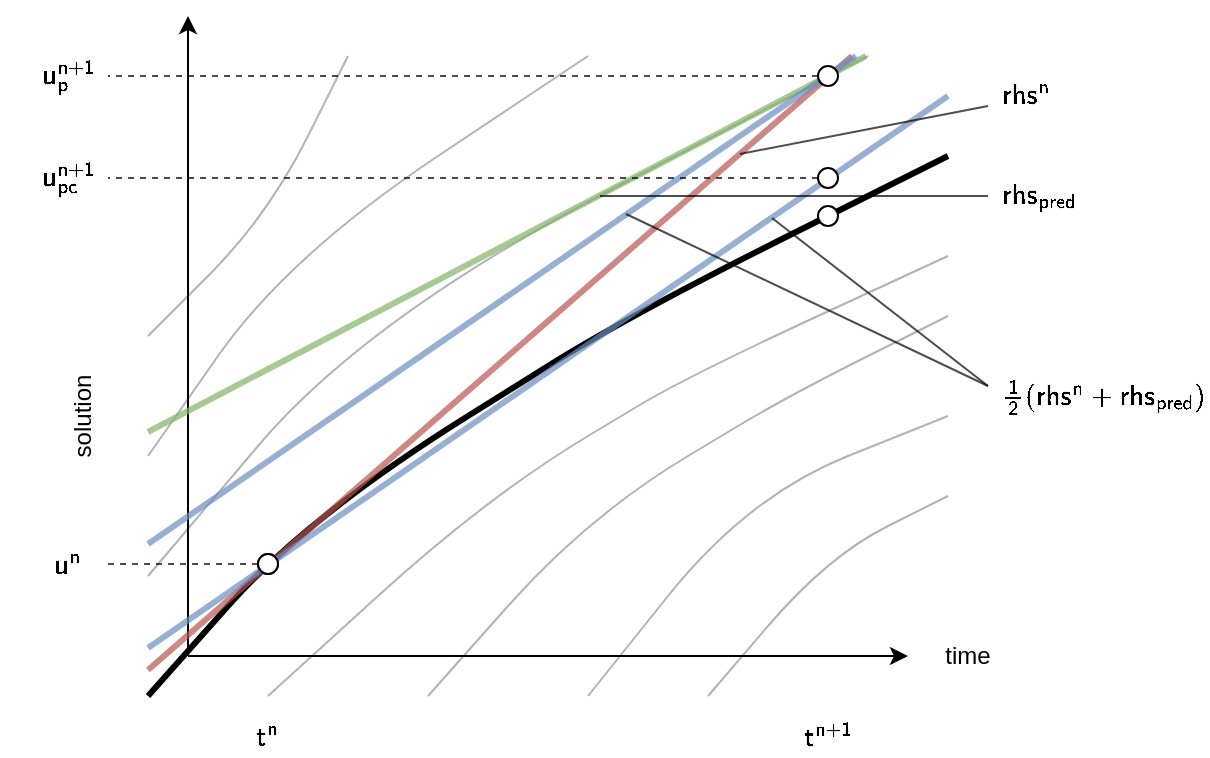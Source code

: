 <mxfile version="14.5.1" type="device"><diagram id="W38UtOVpf6Vm1RwhUcmR" name="Page-1"><mxGraphModel dx="922" dy="717" grid="1" gridSize="10" guides="1" tooltips="1" connect="1" arrows="1" fold="1" page="1" pageScale="1" pageWidth="827" pageHeight="1169" math="1" shadow="0"><root><mxCell id="0"/><mxCell id="1" parent="0"/><mxCell id="s51jKdClhPizwYT3yHVm-1" value="" style="endArrow=classic;html=1;" parent="1" edge="1"><mxGeometry width="50" height="50" relative="1" as="geometry"><mxPoint x="200" y="480" as="sourcePoint"/><mxPoint x="200" y="160" as="targetPoint"/></mxGeometry></mxCell><mxCell id="s51jKdClhPizwYT3yHVm-30" value="solution" style="text;html=1;strokeColor=none;fillColor=none;align=center;verticalAlign=middle;whiteSpace=wrap;rounded=0;rotation=270;" parent="1" vertex="1"><mxGeometry x="120" y="350" width="55" height="20" as="geometry"/></mxCell><mxCell id="s51jKdClhPizwYT3yHVm-2" value="" style="endArrow=classic;html=1;" parent="1" edge="1"><mxGeometry width="50" height="50" relative="1" as="geometry"><mxPoint x="200" y="480" as="sourcePoint"/><mxPoint x="560" y="480" as="targetPoint"/></mxGeometry></mxCell><mxCell id="s51jKdClhPizwYT3yHVm-29" value="time" style="text;html=1;strokeColor=none;fillColor=none;align=center;verticalAlign=middle;whiteSpace=wrap;rounded=0;" parent="1" vertex="1"><mxGeometry x="570" y="470" width="40" height="20" as="geometry"/></mxCell><mxCell id="s51jKdClhPizwYT3yHVm-3" value="" style="endArrow=none;html=1;arcSize=300;strokeWidth=3;" parent="1" edge="1"><mxGeometry width="50" height="50" relative="1" as="geometry"><mxPoint x="180" y="500" as="sourcePoint"/><mxPoint x="580" y="230" as="targetPoint"/><Array as="points"><mxPoint x="260" y="410"/><mxPoint x="420" y="310"/></Array></mxGeometry></mxCell><mxCell id="s51jKdClhPizwYT3yHVm-22" value="" style="ellipse;whiteSpace=wrap;html=1;aspect=fixed;" parent="1" vertex="1"><mxGeometry x="515" y="255" width="10" height="10" as="geometry"/></mxCell><mxCell id="s51jKdClhPizwYT3yHVm-35" value="\(\sf t^{n+1} \)" style="text;html=1;strokeColor=none;fillColor=none;align=center;verticalAlign=bottom;whiteSpace=wrap;rounded=0;" parent="1" vertex="1"><mxGeometry x="500" y="500" width="40" height="30" as="geometry"/></mxCell><mxCell id="s51jKdClhPizwYT3yHVm-34" value="\(\sf t^{n} \)" style="text;html=1;strokeColor=none;fillColor=none;align=center;verticalAlign=bottom;whiteSpace=wrap;rounded=0;" parent="1" vertex="1"><mxGeometry x="220" y="500" width="40" height="30" as="geometry"/></mxCell><mxCell id="s51jKdClhPizwYT3yHVm-19" value="" style="ellipse;whiteSpace=wrap;html=1;aspect=fixed;" parent="1" vertex="1"><mxGeometry x="235" y="429" width="10" height="10" as="geometry"/></mxCell><mxCell id="s51jKdClhPizwYT3yHVm-17" value="trajectories" parent="0"/><mxCell id="s51jKdClhPizwYT3yHVm-4" value="" style="endArrow=none;html=1;arcSize=300;opacity=30;exitX=0.5;exitY=0;exitDx=0;exitDy=0;" parent="s51jKdClhPizwYT3yHVm-17" source="s51jKdClhPizwYT3yHVm-34" edge="1"><mxGeometry width="50" height="50" relative="1" as="geometry"><mxPoint x="300" y="500" as="sourcePoint"/><mxPoint x="580" y="280" as="targetPoint"/><Array as="points"><mxPoint x="350" y="400"/><mxPoint x="450" y="340"/></Array></mxGeometry></mxCell><mxCell id="s51jKdClhPizwYT3yHVm-6" value="" style="endArrow=none;html=1;arcSize=300;opacity=30;" parent="s51jKdClhPizwYT3yHVm-17" edge="1"><mxGeometry width="50" height="50" relative="1" as="geometry"><mxPoint x="180" y="440" as="sourcePoint"/><mxPoint x="540" y="180" as="targetPoint"/><Array as="points"><mxPoint x="290" y="310"/></Array></mxGeometry></mxCell><mxCell id="s51jKdClhPizwYT3yHVm-7" value="" style="endArrow=none;html=1;arcSize=300;opacity=30;" parent="s51jKdClhPizwYT3yHVm-17" edge="1"><mxGeometry width="50" height="50" relative="1" as="geometry"><mxPoint x="180" y="380" as="sourcePoint"/><mxPoint x="400" y="180" as="targetPoint"/><Array as="points"><mxPoint x="250" y="280"/></Array></mxGeometry></mxCell><mxCell id="s51jKdClhPizwYT3yHVm-8" value="" style="endArrow=none;html=1;arcSize=300;opacity=30;" parent="s51jKdClhPizwYT3yHVm-17" edge="1"><mxGeometry width="50" height="50" relative="1" as="geometry"><mxPoint x="320" y="500" as="sourcePoint"/><mxPoint x="580" y="310" as="targetPoint"/><Array as="points"><mxPoint x="400" y="410"/><mxPoint x="500" y="350"/></Array></mxGeometry></mxCell><mxCell id="s51jKdClhPizwYT3yHVm-9" value="" style="endArrow=none;html=1;arcSize=300;opacity=30;" parent="s51jKdClhPizwYT3yHVm-17" edge="1"><mxGeometry width="50" height="50" relative="1" as="geometry"><mxPoint x="400" y="500" as="sourcePoint"/><mxPoint x="580" y="360" as="targetPoint"/><Array as="points"><mxPoint x="480" y="400"/></Array></mxGeometry></mxCell><mxCell id="s51jKdClhPizwYT3yHVm-10" value="" style="endArrow=none;html=1;arcSize=300;opacity=30;" parent="s51jKdClhPizwYT3yHVm-17" edge="1"><mxGeometry width="50" height="50" relative="1" as="geometry"><mxPoint x="460" y="500" as="sourcePoint"/><mxPoint x="580" y="400" as="targetPoint"/><Array as="points"><mxPoint x="520" y="430"/></Array></mxGeometry></mxCell><mxCell id="s51jKdClhPizwYT3yHVm-74" value="" style="endArrow=none;html=1;arcSize=300;opacity=30;" parent="s51jKdClhPizwYT3yHVm-17" edge="1"><mxGeometry width="50" height="50" relative="1" as="geometry"><mxPoint x="180" y="320" as="sourcePoint"/><mxPoint x="280" y="180" as="targetPoint"/><Array as="points"><mxPoint x="240" y="260"/></Array></mxGeometry></mxCell><mxCell id="s51jKdClhPizwYT3yHVm-18" value="initial scheme" parent="0" visible="0"/><mxCell id="s51jKdClhPizwYT3yHVm-24" value="" style="endArrow=none;dashed=1;html=1;strokeWidth=1;opacity=70;entryX=0.5;entryY=1;entryDx=0;entryDy=0;exitX=0.5;exitY=0;exitDx=0;exitDy=0;" parent="s51jKdClhPizwYT3yHVm-18" source="s51jKdClhPizwYT3yHVm-34" target="s51jKdClhPizwYT3yHVm-19" edge="1"><mxGeometry width="50" height="50" relative="1" as="geometry"><mxPoint x="297.76" y="510" as="sourcePoint"/><mxPoint x="298" y="450" as="targetPoint"/></mxGeometry></mxCell><mxCell id="s51jKdClhPizwYT3yHVm-25" value="" style="endArrow=none;dashed=1;html=1;strokeWidth=1;opacity=70;entryX=0;entryY=0.5;entryDx=0;entryDy=0;exitX=1;exitY=0.5;exitDx=0;exitDy=0;" parent="s51jKdClhPizwYT3yHVm-18" source="s51jKdClhPizwYT3yHVm-32" target="s51jKdClhPizwYT3yHVm-22" edge="1"><mxGeometry width="50" height="50" relative="1" as="geometry"><mxPoint x="180" y="260" as="sourcePoint"/><mxPoint x="475.0" y="318" as="targetPoint"/></mxGeometry></mxCell><mxCell id="s51jKdClhPizwYT3yHVm-26" value="" style="endArrow=none;dashed=1;html=1;strokeWidth=1;opacity=70;exitX=0;exitY=0.5;exitDx=0;exitDy=0;" parent="s51jKdClhPizwYT3yHVm-18" source="s51jKdClhPizwYT3yHVm-19" edge="1"><mxGeometry width="50" height="50" relative="1" as="geometry"><mxPoint x="294.76" y="520" as="sourcePoint"/><mxPoint x="160" y="434" as="targetPoint"/></mxGeometry></mxCell><mxCell id="s51jKdClhPizwYT3yHVm-32" value="\(\sf u^{n+1}_{exact} \)" style="text;html=1;strokeColor=none;fillColor=none;align=center;verticalAlign=middle;whiteSpace=wrap;rounded=0;" parent="s51jKdClhPizwYT3yHVm-18" vertex="1"><mxGeometry x="130" y="250" width="40" height="20" as="geometry"/></mxCell><mxCell id="s51jKdClhPizwYT3yHVm-33" value="\(\sf u^{n} \)" style="text;html=1;strokeColor=none;fillColor=none;align=center;verticalAlign=middle;whiteSpace=wrap;rounded=0;" parent="s51jKdClhPizwYT3yHVm-18" vertex="1"><mxGeometry x="120" y="424" width="40" height="20" as="geometry"/></mxCell><mxCell id="s51jKdClhPizwYT3yHVm-36" value="exact solution" style="text;html=1;strokeColor=none;fillColor=none;align=center;verticalAlign=middle;whiteSpace=wrap;rounded=0;" parent="s51jKdClhPizwYT3yHVm-18" vertex="1"><mxGeometry x="590" y="380" width="90" height="20" as="geometry"/></mxCell><mxCell id="s51jKdClhPizwYT3yHVm-37" value="given start point" style="text;html=1;strokeColor=none;fillColor=none;align=center;verticalAlign=middle;whiteSpace=wrap;rounded=0;" parent="s51jKdClhPizwYT3yHVm-18" vertex="1"><mxGeometry x="330" y="500" width="90" height="20" as="geometry"/></mxCell><mxCell id="s51jKdClhPizwYT3yHVm-38" value="" style="endArrow=none;html=1;strokeWidth=1;opacity=70;exitX=0.25;exitY=0;exitDx=0;exitDy=0;entryX=1;entryY=1;entryDx=0;entryDy=0;" parent="s51jKdClhPizwYT3yHVm-18" source="s51jKdClhPizwYT3yHVm-37" target="s51jKdClhPizwYT3yHVm-19" edge="1"><mxGeometry width="50" height="50" relative="1" as="geometry"><mxPoint x="340" y="460" as="sourcePoint"/><mxPoint x="280" y="450" as="targetPoint"/></mxGeometry></mxCell><mxCell id="s51jKdClhPizwYT3yHVm-39" value="" style="endArrow=none;html=1;strokeWidth=1;opacity=70;exitX=1;exitY=1;exitDx=0;exitDy=0;entryX=0.25;entryY=0;entryDx=0;entryDy=0;" parent="s51jKdClhPizwYT3yHVm-18" source="s51jKdClhPizwYT3yHVm-22" target="s51jKdClhPizwYT3yHVm-36" edge="1"><mxGeometry width="50" height="50" relative="1" as="geometry"><mxPoint x="637.46" y="401.46" as="sourcePoint"/><mxPoint x="579.996" y="319.996" as="targetPoint"/></mxGeometry></mxCell><mxCell id="s51jKdClhPizwYT3yHVm-57" value="" style="endArrow=none;dashed=1;html=1;strokeWidth=1;opacity=70;entryX=0.5;entryY=1;entryDx=0;entryDy=0;exitX=0.5;exitY=0;exitDx=0;exitDy=0;" parent="s51jKdClhPizwYT3yHVm-18" source="s51jKdClhPizwYT3yHVm-35" target="s51jKdClhPizwYT3yHVm-22" edge="1"><mxGeometry width="50" height="50" relative="1" as="geometry"><mxPoint x="455" y="510" as="sourcePoint"/><mxPoint x="308" y="445" as="targetPoint"/></mxGeometry></mxCell><mxCell id="s51jKdClhPizwYT3yHVm-54" value="explicit" parent="0" visible="0"/><mxCell id="s51jKdClhPizwYT3yHVm-23" value="" style="endArrow=none;dashed=1;html=1;strokeWidth=1;opacity=70;entryX=0.5;entryY=1;entryDx=0;entryDy=0;exitX=0.5;exitY=0;exitDx=0;exitDy=0;" parent="s51jKdClhPizwYT3yHVm-54" source="s51jKdClhPizwYT3yHVm-35" target="s51jKdClhPizwYT3yHVm-84" edge="1"><mxGeometry width="50" height="50" relative="1" as="geometry"><mxPoint x="455" y="510" as="sourcePoint"/><mxPoint x="455" y="240" as="targetPoint"/></mxGeometry></mxCell><mxCell id="s51jKdClhPizwYT3yHVm-47" value="" style="endArrow=none;dashed=1;html=1;strokeWidth=1;opacity=70;entryX=0;entryY=0.5;entryDx=0;entryDy=0;" parent="s51jKdClhPizwYT3yHVm-54" target="s51jKdClhPizwYT3yHVm-84" edge="1"><mxGeometry width="50" height="50" relative="1" as="geometry"><mxPoint x="170" y="190" as="sourcePoint"/><mxPoint x="450" y="235" as="targetPoint"/></mxGeometry></mxCell><mxCell id="s51jKdClhPizwYT3yHVm-51" value="" style="endArrow=none;html=1;strokeWidth=1;opacity=70;entryX=0;entryY=0.75;entryDx=0;entryDy=0;" parent="s51jKdClhPizwYT3yHVm-54" target="s51jKdClhPizwYT3yHVm-50" edge="1"><mxGeometry width="50" height="50" relative="1" as="geometry"><mxPoint x="476" y="229" as="sourcePoint"/><mxPoint x="622.5" y="390" as="targetPoint"/></mxGeometry></mxCell><mxCell id="s51jKdClhPizwYT3yHVm-50" value="\(\sf rhs^{n}\)" style="text;html=1;strokeColor=none;fillColor=none;align=left;verticalAlign=middle;whiteSpace=wrap;rounded=0;spacingLeft=5;" parent="s51jKdClhPizwYT3yHVm-54" vertex="1"><mxGeometry x="600" y="190" width="40" height="20" as="geometry"/></mxCell><mxCell id="s51jKdClhPizwYT3yHVm-48" value="\(\sf u^{n+1}_{explicit} \)" style="text;html=1;strokeColor=none;fillColor=none;align=center;verticalAlign=middle;whiteSpace=wrap;rounded=0;" parent="s51jKdClhPizwYT3yHVm-54" vertex="1"><mxGeometry x="130" y="180" width="40" height="20" as="geometry"/></mxCell><mxCell id="s51jKdClhPizwYT3yHVm-65" value="" style="endArrow=none;dashed=1;html=1;strokeWidth=1;opacity=70;exitX=0.5;exitY=0;exitDx=0;exitDy=0;" parent="s51jKdClhPizwYT3yHVm-54" source="s51jKdClhPizwYT3yHVm-34" edge="1"><mxGeometry width="50" height="50" relative="1" as="geometry"><mxPoint x="390" y="520" as="sourcePoint"/><mxPoint x="240" y="440" as="targetPoint"/></mxGeometry></mxCell><mxCell id="s51jKdClhPizwYT3yHVm-83" value="" style="endArrow=none;html=1;strokeWidth=3;opacity=70;fillColor=#f8cecc;strokeColor=#b85450;" parent="s51jKdClhPizwYT3yHVm-54" edge="1"><mxGeometry width="50" height="50" relative="1" as="geometry"><mxPoint x="180" y="487" as="sourcePoint"/><mxPoint x="532" y="180" as="targetPoint"/></mxGeometry></mxCell><mxCell id="s51jKdClhPizwYT3yHVm-84" value="" style="ellipse;whiteSpace=wrap;html=1;aspect=fixed;" parent="s51jKdClhPizwYT3yHVm-54" vertex="1"><mxGeometry x="515" y="185" width="10" height="10" as="geometry"/></mxCell><mxCell id="s51jKdClhPizwYT3yHVm-86" value="" style="endArrow=none;dashed=1;html=1;strokeWidth=1;opacity=70;exitX=0;exitY=0.5;exitDx=0;exitDy=0;" parent="s51jKdClhPizwYT3yHVm-54" edge="1"><mxGeometry width="50" height="50" relative="1" as="geometry"><mxPoint x="235" y="434" as="sourcePoint"/><mxPoint x="160" y="434" as="targetPoint"/></mxGeometry></mxCell><mxCell id="s51jKdClhPizwYT3yHVm-87" value="\(\sf u^{n} \)" style="text;html=1;strokeColor=none;fillColor=none;align=center;verticalAlign=middle;whiteSpace=wrap;rounded=0;" parent="s51jKdClhPizwYT3yHVm-54" vertex="1"><mxGeometry x="120" y="424" width="40" height="20" as="geometry"/></mxCell><mxCell id="s51jKdClhPizwYT3yHVm-56" value="implicit" parent="0" visible="0"/><mxCell id="s51jKdClhPizwYT3yHVm-44" value="" style="endArrow=none;html=1;strokeWidth=3;opacity=70;fillColor=#d5e8d4;strokeColor=#82b366;" parent="s51jKdClhPizwYT3yHVm-56" edge="1"><mxGeometry width="50" height="50" relative="1" as="geometry"><mxPoint x="180" y="462" as="sourcePoint"/><mxPoint x="580" y="280" as="targetPoint"/></mxGeometry></mxCell><mxCell id="s51jKdClhPizwYT3yHVm-55" value="" style="endArrow=none;dashed=1;html=1;strokeWidth=1;opacity=70;entryX=0.5;entryY=1;entryDx=0;entryDy=0;exitX=0.5;exitY=0;exitDx=0;exitDy=0;" parent="s51jKdClhPizwYT3yHVm-56" source="s51jKdClhPizwYT3yHVm-35" target="s51jKdClhPizwYT3yHVm-45" edge="1"><mxGeometry width="50" height="50" relative="1" as="geometry"><mxPoint x="455" y="510" as="sourcePoint"/><mxPoint x="450.24" y="370" as="targetPoint"/></mxGeometry></mxCell><mxCell id="s51jKdClhPizwYT3yHVm-53" value="" style="endArrow=none;html=1;strokeWidth=1;opacity=70;entryX=0;entryY=0.25;entryDx=0;entryDy=0;" parent="s51jKdClhPizwYT3yHVm-56" target="s51jKdClhPizwYT3yHVm-52" edge="1"><mxGeometry width="50" height="50" relative="1" as="geometry"><mxPoint x="560" y="290" as="sourcePoint"/><mxPoint x="626.5" y="282" as="targetPoint"/></mxGeometry></mxCell><mxCell id="s51jKdClhPizwYT3yHVm-52" value="\(\sf rhs^{n+1}\)" style="text;html=1;strokeColor=none;fillColor=none;align=left;verticalAlign=middle;whiteSpace=wrap;rounded=0;spacingLeft=5;" parent="s51jKdClhPizwYT3yHVm-56" vertex="1"><mxGeometry x="600" y="303" width="50" height="20" as="geometry"/></mxCell><mxCell id="s51jKdClhPizwYT3yHVm-46" value="" style="endArrow=none;dashed=1;html=1;strokeWidth=1;opacity=70;entryX=0;entryY=0.5;entryDx=0;entryDy=0;" parent="s51jKdClhPizwYT3yHVm-56" target="s51jKdClhPizwYT3yHVm-45" edge="1"><mxGeometry width="50" height="50" relative="1" as="geometry"><mxPoint x="170" y="310" as="sourcePoint"/><mxPoint x="450.0" y="339.76" as="targetPoint"/></mxGeometry></mxCell><mxCell id="s51jKdClhPizwYT3yHVm-49" value="\(\sf u^{n+1}_{implicit} \)" style="text;html=1;strokeColor=none;fillColor=none;align=center;verticalAlign=middle;whiteSpace=wrap;rounded=0;" parent="s51jKdClhPizwYT3yHVm-56" vertex="1"><mxGeometry x="130" y="302" width="40" height="20" as="geometry"/></mxCell><mxCell id="s51jKdClhPizwYT3yHVm-45" value="" style="ellipse;whiteSpace=wrap;html=1;aspect=fixed;" parent="s51jKdClhPizwYT3yHVm-56" vertex="1"><mxGeometry x="515" y="302" width="10" height="10" as="geometry"/></mxCell><mxCell id="s51jKdClhPizwYT3yHVm-89" value="" style="endArrow=none;dashed=1;html=1;strokeWidth=1;opacity=70;entryX=0.487;entryY=1;entryDx=0;entryDy=0;exitX=0.5;exitY=0;exitDx=0;exitDy=0;entryPerimeter=0;" parent="s51jKdClhPizwYT3yHVm-56" source="s51jKdClhPizwYT3yHVm-34" target="s51jKdClhPizwYT3yHVm-19" edge="1"><mxGeometry width="50" height="50" relative="1" as="geometry"><mxPoint x="330" y="618" as="sourcePoint"/><mxPoint x="330" y="430.0" as="targetPoint"/></mxGeometry></mxCell><mxCell id="s51jKdClhPizwYT3yHVm-59" value="two step" parent="0" visible="0"/><mxCell id="s51jKdClhPizwYT3yHVm-72" value="" style="endArrow=none;dashed=1;html=1;strokeWidth=1;opacity=70;entryX=0.5;entryY=1;entryDx=0;entryDy=0;" parent="s51jKdClhPizwYT3yHVm-59" target="s51jKdClhPizwYT3yHVm-22" edge="1"><mxGeometry width="50" height="50" relative="1" as="geometry"><mxPoint x="519.76" y="500" as="sourcePoint"/><mxPoint x="520" y="270" as="targetPoint"/></mxGeometry></mxCell><mxCell id="s51jKdClhPizwYT3yHVm-58" value="" style="endArrow=none;html=1;strokeWidth=3;opacity=70;fillColor=#f8cecc;strokeColor=#b85450;" parent="s51jKdClhPizwYT3yHVm-59" edge="1"><mxGeometry width="50" height="50" relative="1" as="geometry"><mxPoint x="180" y="489" as="sourcePoint"/><mxPoint x="520" y="180" as="targetPoint"/></mxGeometry></mxCell><mxCell id="s51jKdClhPizwYT3yHVm-61" value="" style="endArrow=none;dashed=1;html=1;strokeWidth=1;opacity=70;entryX=0.5;entryY=1;entryDx=0;entryDy=0;" parent="s51jKdClhPizwYT3yHVm-59" target="s51jKdClhPizwYT3yHVm-62" edge="1"><mxGeometry width="50" height="50" relative="1" as="geometry"><mxPoint x="380" y="500" as="sourcePoint"/><mxPoint x="380" y="330" as="targetPoint"/></mxGeometry></mxCell><mxCell id="s51jKdClhPizwYT3yHVm-60" value="\(\sf t^{n+\frac{1}{2}} \)" style="text;html=1;strokeColor=none;fillColor=none;align=center;verticalAlign=bottom;whiteSpace=wrap;rounded=0;" parent="s51jKdClhPizwYT3yHVm-59" vertex="1"><mxGeometry x="360" y="500" width="40" height="30" as="geometry"/></mxCell><mxCell id="s51jKdClhPizwYT3yHVm-66" value="" style="endArrow=none;dashed=1;html=1;strokeWidth=1;opacity=70;entryX=0.5;entryY=1;entryDx=0;entryDy=0;" parent="s51jKdClhPizwYT3yHVm-59" target="s51jKdClhPizwYT3yHVm-19" edge="1"><mxGeometry width="50" height="50" relative="1" as="geometry"><mxPoint x="240" y="500" as="sourcePoint"/><mxPoint x="270" y="350" as="targetPoint"/></mxGeometry></mxCell><mxCell id="s51jKdClhPizwYT3yHVm-69" value="" style="endArrow=none;html=1;strokeWidth=3;opacity=70;fillColor=#d5e8d4;strokeColor=#82b366;" parent="s51jKdClhPizwYT3yHVm-59" edge="1"><mxGeometry width="50" height="50" relative="1" as="geometry"><mxPoint x="190" y="436" as="sourcePoint"/><mxPoint x="570" y="180" as="targetPoint"/></mxGeometry></mxCell><mxCell id="s51jKdClhPizwYT3yHVm-71" value="" style="ellipse;whiteSpace=wrap;html=1;aspect=fixed;" parent="s51jKdClhPizwYT3yHVm-59" vertex="1"><mxGeometry x="515" y="209" width="10" height="10" as="geometry"/></mxCell><mxCell id="s51jKdClhPizwYT3yHVm-90" value="" style="endArrow=none;dashed=1;html=1;strokeWidth=1;opacity=70;exitX=0;exitY=0.5;exitDx=0;exitDy=0;" parent="s51jKdClhPizwYT3yHVm-59" edge="1"><mxGeometry width="50" height="50" relative="1" as="geometry"><mxPoint x="235" y="434" as="sourcePoint"/><mxPoint x="160" y="434" as="targetPoint"/></mxGeometry></mxCell><mxCell id="s51jKdClhPizwYT3yHVm-91" value="\(\sf u^{n} \)" style="text;html=1;strokeColor=none;fillColor=none;align=center;verticalAlign=middle;whiteSpace=wrap;rounded=0;" parent="s51jKdClhPizwYT3yHVm-59" vertex="1"><mxGeometry x="120" y="424" width="40" height="20" as="geometry"/></mxCell><mxCell id="s51jKdClhPizwYT3yHVm-117" value="\(\sf rhs^{n}\)" style="text;html=1;strokeColor=none;fillColor=none;align=left;verticalAlign=middle;whiteSpace=wrap;rounded=0;spacingLeft=5;" parent="s51jKdClhPizwYT3yHVm-59" vertex="1"><mxGeometry x="620" y="312" width="40" height="20" as="geometry"/></mxCell><mxCell id="s51jKdClhPizwYT3yHVm-118" value="" style="endArrow=none;dashed=1;html=1;strokeWidth=1;opacity=70;exitX=0;exitY=0.5;exitDx=0;exitDy=0;entryX=1;entryY=0.5;entryDx=0;entryDy=0;" parent="s51jKdClhPizwYT3yHVm-59" source="s51jKdClhPizwYT3yHVm-62" target="s51jKdClhPizwYT3yHVm-119" edge="1"><mxGeometry width="50" height="50" relative="1" as="geometry"><mxPoint x="535" y="261" as="sourcePoint"/><mxPoint x="180" y="280" as="targetPoint"/></mxGeometry></mxCell><mxCell id="s51jKdClhPizwYT3yHVm-119" value="\(\sf u^{n+\frac{1}{2}} \)" style="text;html=1;strokeColor=none;fillColor=none;align=center;verticalAlign=middle;whiteSpace=wrap;rounded=0;" parent="s51jKdClhPizwYT3yHVm-59" vertex="1"><mxGeometry x="120" y="297" width="40" height="20" as="geometry"/></mxCell><mxCell id="s51jKdClhPizwYT3yHVm-120" value="\(\sf rhs^{n+\frac{1}{2}}\)" style="text;html=1;strokeColor=none;fillColor=none;align=left;verticalAlign=middle;whiteSpace=wrap;rounded=0;spacingLeft=5;" parent="s51jKdClhPizwYT3yHVm-59" vertex="1"><mxGeometry x="620" y="260" width="70" height="20" as="geometry"/></mxCell><mxCell id="s51jKdClhPizwYT3yHVm-62" value="" style="ellipse;whiteSpace=wrap;html=1;aspect=fixed;" parent="s51jKdClhPizwYT3yHVm-59" vertex="1"><mxGeometry x="375" y="302" width="10" height="10" as="geometry"/></mxCell><mxCell id="s51jKdClhPizwYT3yHVm-121" value="" style="endArrow=none;dashed=1;html=1;strokeWidth=1;opacity=70;entryX=0.5;entryY=1;entryDx=0;entryDy=0;exitX=0.5;exitY=0;exitDx=0;exitDy=0;" parent="s51jKdClhPizwYT3yHVm-59" source="s51jKdClhPizwYT3yHVm-22" edge="1"><mxGeometry width="50" height="50" relative="1" as="geometry"><mxPoint x="500" y="380" as="sourcePoint"/><mxPoint x="520.12" y="219" as="targetPoint"/></mxGeometry></mxCell><mxCell id="s51jKdClhPizwYT3yHVm-122" value="" style="endArrow=none;dashed=1;html=1;strokeWidth=1;opacity=70;exitX=0;exitY=0.5;exitDx=0;exitDy=0;entryX=1;entryY=0.5;entryDx=0;entryDy=0;" parent="s51jKdClhPizwYT3yHVm-59" source="s51jKdClhPizwYT3yHVm-71" target="s51jKdClhPizwYT3yHVm-123" edge="1"><mxGeometry width="50" height="50" relative="1" as="geometry"><mxPoint x="375" y="214" as="sourcePoint"/><mxPoint x="180" y="187" as="targetPoint"/></mxGeometry></mxCell><mxCell id="s51jKdClhPizwYT3yHVm-123" value="\(\sf u^{n+1} \)" style="text;html=1;strokeColor=none;fillColor=none;align=center;verticalAlign=middle;whiteSpace=wrap;rounded=0;" parent="s51jKdClhPizwYT3yHVm-59" vertex="1"><mxGeometry x="120" y="204" width="40" height="20" as="geometry"/></mxCell><mxCell id="s51jKdClhPizwYT3yHVm-124" value="" style="ellipse;whiteSpace=wrap;html=1;aspect=fixed;" parent="s51jKdClhPizwYT3yHVm-59" vertex="1"><mxGeometry x="235" y="429" width="10" height="10" as="geometry"/></mxCell><mxCell id="s51jKdClhPizwYT3yHVm-125" value="" style="endArrow=none;html=1;strokeWidth=1;opacity=70;entryX=0;entryY=0.5;entryDx=0;entryDy=0;" parent="s51jKdClhPizwYT3yHVm-59" target="s51jKdClhPizwYT3yHVm-120" edge="1"><mxGeometry width="50" height="50" relative="1" as="geometry"><mxPoint x="484" y="238" as="sourcePoint"/><mxPoint x="610" y="215" as="targetPoint"/></mxGeometry></mxCell><mxCell id="s51jKdClhPizwYT3yHVm-126" value="" style="endArrow=none;html=1;strokeWidth=1;opacity=70;entryX=0;entryY=0.25;entryDx=0;entryDy=0;" parent="s51jKdClhPizwYT3yHVm-59" target="s51jKdClhPizwYT3yHVm-117" edge="1"><mxGeometry width="50" height="50" relative="1" as="geometry"><mxPoint x="447" y="247" as="sourcePoint"/><mxPoint x="630" y="280" as="targetPoint"/></mxGeometry></mxCell><mxCell id="s51jKdClhPizwYT3yHVm-75" value="predictor corrector" parent="0"/><mxCell id="s51jKdClhPizwYT3yHVm-76" value="" style="endArrow=none;html=1;strokeWidth=3;opacity=70;fillColor=#f8cecc;strokeColor=#b85450;" parent="s51jKdClhPizwYT3yHVm-75" edge="1"><mxGeometry width="50" height="50" relative="1" as="geometry"><mxPoint x="180" y="487" as="sourcePoint"/><mxPoint x="532" y="180" as="targetPoint"/></mxGeometry></mxCell><mxCell id="s51jKdClhPizwYT3yHVm-78" value="" style="endArrow=none;html=1;strokeWidth=3;opacity=70;fillColor=#d5e8d4;strokeColor=#82b366;" parent="s51jKdClhPizwYT3yHVm-75" edge="1"><mxGeometry width="50" height="50" relative="1" as="geometry"><mxPoint x="180" y="368" as="sourcePoint"/><mxPoint x="539" y="180" as="targetPoint"/></mxGeometry></mxCell><mxCell id="s51jKdClhPizwYT3yHVm-79" value="" style="endArrow=none;html=1;strokeWidth=3;opacity=70;fillColor=#dae8fc;strokeColor=#6c8ebf;" parent="s51jKdClhPizwYT3yHVm-75" edge="1"><mxGeometry width="50" height="50" relative="1" as="geometry"><mxPoint x="180" y="424" as="sourcePoint"/><mxPoint x="534" y="180" as="targetPoint"/></mxGeometry></mxCell><mxCell id="s51jKdClhPizwYT3yHVm-77" value="" style="ellipse;whiteSpace=wrap;html=1;aspect=fixed;" parent="s51jKdClhPizwYT3yHVm-75" vertex="1"><mxGeometry x="515" y="185" width="10" height="10" as="geometry"/></mxCell><mxCell id="s51jKdClhPizwYT3yHVm-80" value="" style="endArrow=none;html=1;strokeWidth=3;opacity=70;fillColor=#dae8fc;strokeColor=#6c8ebf;" parent="s51jKdClhPizwYT3yHVm-75" edge="1"><mxGeometry width="50" height="50" relative="1" as="geometry"><mxPoint x="180" y="476" as="sourcePoint"/><mxPoint x="580" y="200" as="targetPoint"/></mxGeometry></mxCell><mxCell id="s51jKdClhPizwYT3yHVm-81" value="" style="ellipse;whiteSpace=wrap;html=1;aspect=fixed;" parent="s51jKdClhPizwYT3yHVm-75" vertex="1"><mxGeometry x="515" y="236" width="10" height="10" as="geometry"/></mxCell><mxCell id="s51jKdClhPizwYT3yHVm-96" value="" style="endArrow=none;dashed=1;html=1;strokeWidth=1;opacity=70;exitX=0;exitY=0.5;exitDx=0;exitDy=0;" parent="s51jKdClhPizwYT3yHVm-75" edge="1"><mxGeometry width="50" height="50" relative="1" as="geometry"><mxPoint x="235" y="434" as="sourcePoint"/><mxPoint x="160" y="434" as="targetPoint"/></mxGeometry></mxCell><mxCell id="s51jKdClhPizwYT3yHVm-97" value="\(\sf u^{n} \)" style="text;html=1;strokeColor=none;fillColor=none;align=center;verticalAlign=middle;whiteSpace=wrap;rounded=0;" parent="s51jKdClhPizwYT3yHVm-75" vertex="1"><mxGeometry x="120" y="424" width="40" height="20" as="geometry"/></mxCell><mxCell id="s51jKdClhPizwYT3yHVm-98" value="" style="endArrow=none;html=1;strokeWidth=1;opacity=70;entryX=0;entryY=0.75;entryDx=0;entryDy=0;" parent="s51jKdClhPizwYT3yHVm-75" target="s51jKdClhPizwYT3yHVm-99" edge="1"><mxGeometry width="50" height="50" relative="1" as="geometry"><mxPoint x="476" y="229" as="sourcePoint"/><mxPoint x="622.5" y="390" as="targetPoint"/></mxGeometry></mxCell><mxCell id="s51jKdClhPizwYT3yHVm-99" value="\(\sf rhs^{n}\)" style="text;html=1;strokeColor=none;fillColor=none;align=left;verticalAlign=middle;whiteSpace=wrap;rounded=0;spacingLeft=5;" parent="s51jKdClhPizwYT3yHVm-75" vertex="1"><mxGeometry x="600" y="190" width="40" height="20" as="geometry"/></mxCell><mxCell id="s51jKdClhPizwYT3yHVm-100" value="" style="endArrow=none;html=1;strokeWidth=1;opacity=70;entryX=0;entryY=0.25;entryDx=0;entryDy=0;" parent="s51jKdClhPizwYT3yHVm-75" target="s51jKdClhPizwYT3yHVm-101" edge="1"><mxGeometry width="50" height="50" relative="1" as="geometry"><mxPoint x="419" y="259" as="sourcePoint"/><mxPoint x="622.5" y="460" as="targetPoint"/></mxGeometry></mxCell><mxCell id="s51jKdClhPizwYT3yHVm-101" value="\(\sf \frac{1}{2}\left(rhs^{n} + rhs_{pred}\right)\)" style="text;html=1;strokeColor=none;fillColor=none;align=left;verticalAlign=middle;whiteSpace=wrap;rounded=0;spacingLeft=5;" parent="s51jKdClhPizwYT3yHVm-75" vertex="1"><mxGeometry x="600" y="340" width="110" height="20" as="geometry"/></mxCell><mxCell id="s51jKdClhPizwYT3yHVm-102" value="" style="endArrow=none;html=1;strokeWidth=1;opacity=70;entryX=0;entryY=0.25;entryDx=0;entryDy=0;" parent="s51jKdClhPizwYT3yHVm-75" target="s51jKdClhPizwYT3yHVm-101" edge="1"><mxGeometry width="50" height="50" relative="1" as="geometry"><mxPoint x="492" y="261" as="sourcePoint"/><mxPoint x="610" y="355" as="targetPoint"/></mxGeometry></mxCell><mxCell id="s51jKdClhPizwYT3yHVm-103" value="" style="endArrow=none;dashed=1;html=1;strokeWidth=1;opacity=70;exitX=0;exitY=0.5;exitDx=0;exitDy=0;entryX=1;entryY=0.5;entryDx=0;entryDy=0;" parent="s51jKdClhPizwYT3yHVm-75" source="s51jKdClhPizwYT3yHVm-81" target="s51jKdClhPizwYT3yHVm-104" edge="1"><mxGeometry width="50" height="50" relative="1" as="geometry"><mxPoint x="235" y="260" as="sourcePoint"/><mxPoint x="160" y="260" as="targetPoint"/></mxGeometry></mxCell><mxCell id="s51jKdClhPizwYT3yHVm-104" value="\(\sf u^{n+1}_{pc} \)" style="text;html=1;strokeColor=none;fillColor=none;align=center;verticalAlign=middle;whiteSpace=wrap;rounded=0;" parent="s51jKdClhPizwYT3yHVm-75" vertex="1"><mxGeometry x="120" y="231" width="40" height="20" as="geometry"/></mxCell><mxCell id="s51jKdClhPizwYT3yHVm-105" value="\(\sf rhs_{pred}\)" style="text;html=1;strokeColor=none;fillColor=none;align=left;verticalAlign=middle;whiteSpace=wrap;rounded=0;spacingLeft=5;" parent="s51jKdClhPizwYT3yHVm-75" vertex="1"><mxGeometry x="600" y="240" width="70" height="20" as="geometry"/></mxCell><mxCell id="s51jKdClhPizwYT3yHVm-106" value="" style="endArrow=none;html=1;strokeWidth=1;opacity=70;entryX=0;entryY=0.5;entryDx=0;entryDy=0;" parent="s51jKdClhPizwYT3yHVm-75" target="s51jKdClhPizwYT3yHVm-105" edge="1"><mxGeometry width="50" height="50" relative="1" as="geometry"><mxPoint x="406" y="250" as="sourcePoint"/><mxPoint x="610" y="215" as="targetPoint"/></mxGeometry></mxCell><mxCell id="s51jKdClhPizwYT3yHVm-108" value="" style="ellipse;whiteSpace=wrap;html=1;aspect=fixed;" parent="s51jKdClhPizwYT3yHVm-75" vertex="1"><mxGeometry x="235" y="429" width="10" height="10" as="geometry"/></mxCell><mxCell id="p15Zwd6dmvySKckgIu69-1" value="" style="endArrow=none;dashed=1;html=1;strokeWidth=1;opacity=70;exitX=0;exitY=0.5;exitDx=0;exitDy=0;entryX=1;entryY=0.5;entryDx=0;entryDy=0;" edge="1" parent="s51jKdClhPizwYT3yHVm-75" target="p15Zwd6dmvySKckgIu69-2"><mxGeometry width="50" height="50" relative="1" as="geometry"><mxPoint x="515" y="190" as="sourcePoint"/><mxPoint x="160" y="209" as="targetPoint"/></mxGeometry></mxCell><mxCell id="p15Zwd6dmvySKckgIu69-2" value="\(\sf u^{n+1}_{p} \)" style="text;html=1;strokeColor=none;fillColor=none;align=center;verticalAlign=middle;whiteSpace=wrap;rounded=0;" vertex="1" parent="s51jKdClhPizwYT3yHVm-75"><mxGeometry x="120" y="180" width="40" height="20" as="geometry"/></mxCell></root></mxGraphModel></diagram></mxfile>